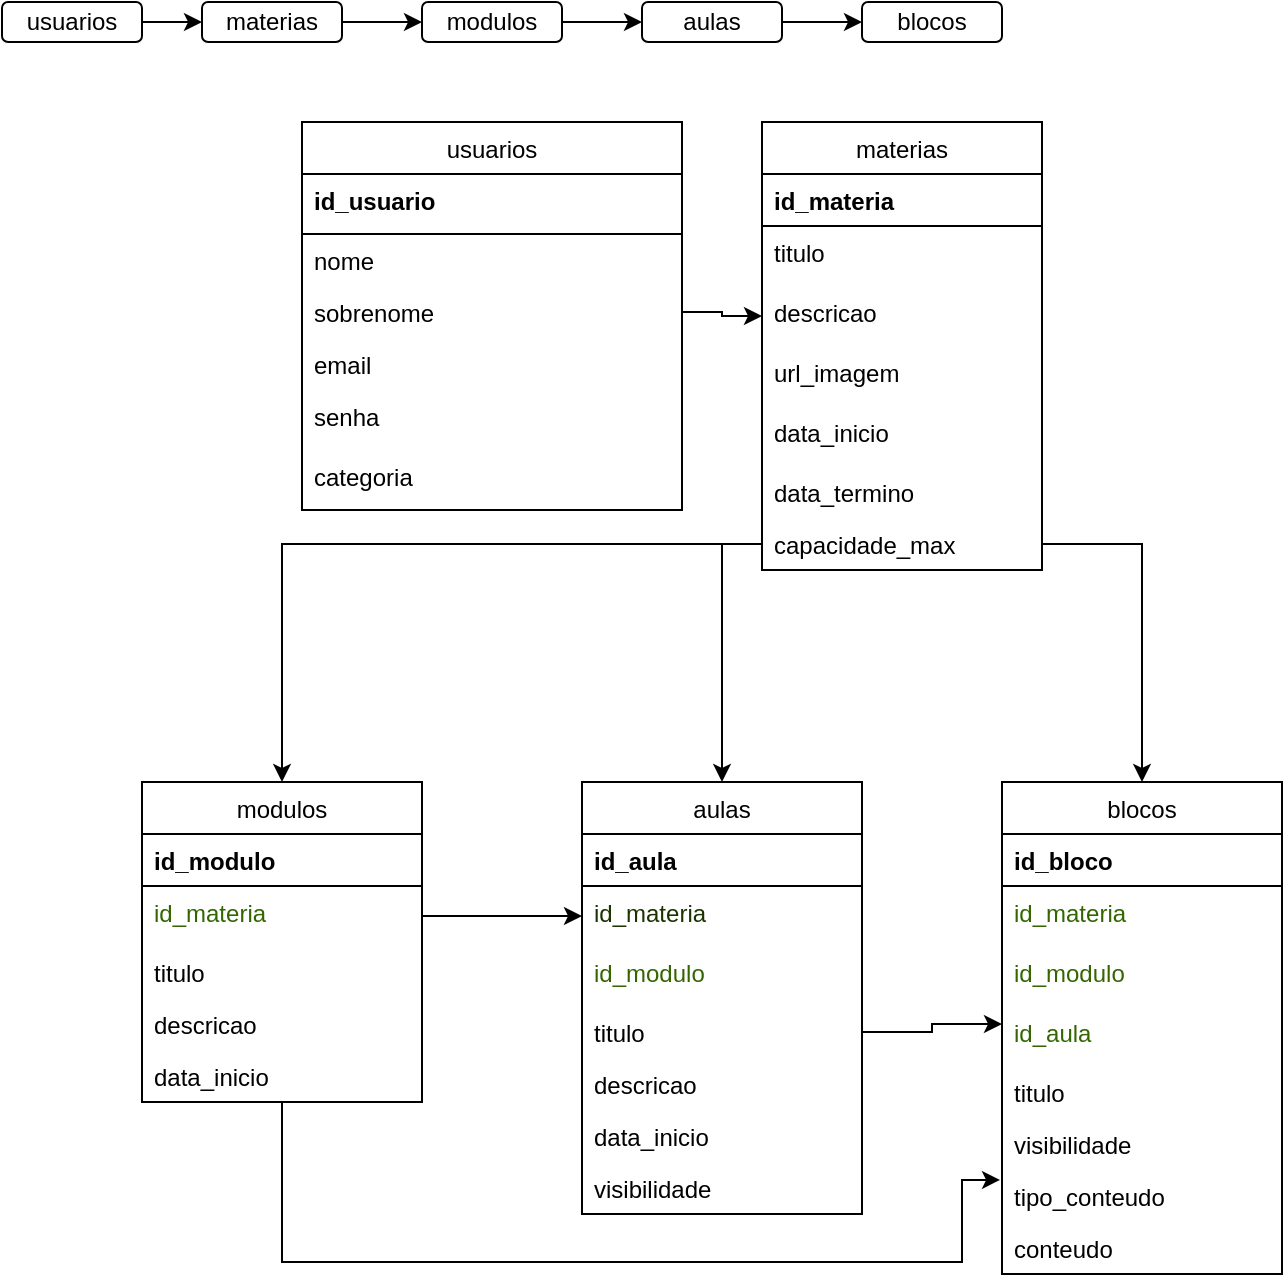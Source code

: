 <mxfile version="14.9.6" type="github"><diagram id="UdOBZ2vkwF9WrvPNO6CP" name="Page-1"><mxGraphModel dx="812" dy="597" grid="1" gridSize="10" guides="1" tooltips="1" connect="1" arrows="1" fold="1" page="1" pageScale="1" pageWidth="827" pageHeight="1169" math="0" shadow="0"><root><mxCell id="0"/><mxCell id="1" parent="0"/><mxCell id="55AIFpmJm6nCBOS_lkBT-17" value="usuarios" style="swimlane;fontStyle=0;childLayout=stackLayout;horizontal=1;startSize=26;horizontalStack=0;resizeParent=1;resizeParentMax=0;resizeLast=0;collapsible=1;marginBottom=0;flipH=0;flipV=0;direction=east;" vertex="1" parent="1"><mxGeometry x="170" y="120" width="190" height="194" as="geometry"><mxRectangle x="20" y="220" width="80" height="26" as="alternateBounds"/></mxGeometry></mxCell><mxCell id="55AIFpmJm6nCBOS_lkBT-41" value="id_usuario" style="text;fillColor=none;spacingLeft=4;spacingRight=4;overflow=hidden;rotatable=0;points=[[0,0.5],[1,0.5]];portConstraint=eastwest;fontSize=12;rounded=0;fontStyle=1;strokeColor=#000000;" vertex="1" parent="55AIFpmJm6nCBOS_lkBT-17"><mxGeometry y="26" width="190" height="30" as="geometry"/></mxCell><mxCell id="55AIFpmJm6nCBOS_lkBT-18" value="nome" style="text;strokeColor=none;fillColor=none;align=left;verticalAlign=top;spacingLeft=4;spacingRight=4;overflow=hidden;rotatable=0;points=[[0,0.5],[1,0.5]];portConstraint=eastwest;" vertex="1" parent="55AIFpmJm6nCBOS_lkBT-17"><mxGeometry y="56" width="190" height="26" as="geometry"/></mxCell><mxCell id="55AIFpmJm6nCBOS_lkBT-19" value="sobrenome" style="text;strokeColor=none;fillColor=none;align=left;verticalAlign=top;spacingLeft=4;spacingRight=4;overflow=hidden;rotatable=0;points=[[0,0.5],[1,0.5]];portConstraint=eastwest;" vertex="1" parent="55AIFpmJm6nCBOS_lkBT-17"><mxGeometry y="82" width="190" height="26" as="geometry"/></mxCell><mxCell id="55AIFpmJm6nCBOS_lkBT-20" value="email" style="text;align=left;verticalAlign=top;spacingLeft=4;spacingRight=4;overflow=hidden;rotatable=0;points=[[0,0.5],[1,0.5]];portConstraint=eastwest;rounded=0;" vertex="1" parent="55AIFpmJm6nCBOS_lkBT-17"><mxGeometry y="108" width="190" height="26" as="geometry"/></mxCell><mxCell id="55AIFpmJm6nCBOS_lkBT-39" value="senha" style="text;strokeColor=none;fillColor=none;spacingLeft=4;spacingRight=4;overflow=hidden;rotatable=0;points=[[0,0.5],[1,0.5]];portConstraint=eastwest;fontSize=12;rounded=0;" vertex="1" parent="55AIFpmJm6nCBOS_lkBT-17"><mxGeometry y="134" width="190" height="30" as="geometry"/></mxCell><mxCell id="55AIFpmJm6nCBOS_lkBT-40" value="categoria" style="text;strokeColor=none;fillColor=none;spacingLeft=4;spacingRight=4;overflow=hidden;rotatable=0;points=[[0,0.5],[1,0.5]];portConstraint=eastwest;fontSize=12;rounded=0;" vertex="1" parent="55AIFpmJm6nCBOS_lkBT-17"><mxGeometry y="164" width="190" height="30" as="geometry"/></mxCell><mxCell id="55AIFpmJm6nCBOS_lkBT-5" style="edgeStyle=orthogonalEdgeStyle;rounded=0;orthogonalLoop=1;jettySize=auto;html=1;entryX=0;entryY=0.5;entryDx=0;entryDy=0;" edge="1" parent="1" source="55AIFpmJm6nCBOS_lkBT-1" target="55AIFpmJm6nCBOS_lkBT-3"><mxGeometry relative="1" as="geometry"/></mxCell><mxCell id="55AIFpmJm6nCBOS_lkBT-1" value="usuarios" style="rounded=1;whiteSpace=wrap;html=1;" vertex="1" parent="1"><mxGeometry x="20" y="60" width="70" height="20" as="geometry"/></mxCell><mxCell id="55AIFpmJm6nCBOS_lkBT-6" style="edgeStyle=orthogonalEdgeStyle;rounded=0;orthogonalLoop=1;jettySize=auto;html=1;entryX=0;entryY=0.5;entryDx=0;entryDy=0;" edge="1" parent="1" source="55AIFpmJm6nCBOS_lkBT-3" target="55AIFpmJm6nCBOS_lkBT-4"><mxGeometry relative="1" as="geometry"/></mxCell><mxCell id="55AIFpmJm6nCBOS_lkBT-3" value="materias" style="rounded=1;whiteSpace=wrap;html=1;" vertex="1" parent="1"><mxGeometry x="120" y="60" width="70" height="20" as="geometry"/></mxCell><mxCell id="55AIFpmJm6nCBOS_lkBT-10" style="edgeStyle=orthogonalEdgeStyle;rounded=0;orthogonalLoop=1;jettySize=auto;html=1;" edge="1" parent="1" source="55AIFpmJm6nCBOS_lkBT-4" target="55AIFpmJm6nCBOS_lkBT-9"><mxGeometry relative="1" as="geometry"/></mxCell><mxCell id="55AIFpmJm6nCBOS_lkBT-4" value="modulos" style="rounded=1;whiteSpace=wrap;html=1;" vertex="1" parent="1"><mxGeometry x="230" y="60" width="70" height="20" as="geometry"/></mxCell><mxCell id="55AIFpmJm6nCBOS_lkBT-16" style="edgeStyle=orthogonalEdgeStyle;rounded=0;orthogonalLoop=1;jettySize=auto;html=1;" edge="1" parent="1" source="55AIFpmJm6nCBOS_lkBT-9" target="55AIFpmJm6nCBOS_lkBT-12"><mxGeometry relative="1" as="geometry"/></mxCell><mxCell id="55AIFpmJm6nCBOS_lkBT-9" value="aulas" style="rounded=1;whiteSpace=wrap;html=1;" vertex="1" parent="1"><mxGeometry x="340" y="60" width="70" height="20" as="geometry"/></mxCell><mxCell id="55AIFpmJm6nCBOS_lkBT-12" value="blocos" style="rounded=1;whiteSpace=wrap;html=1;" vertex="1" parent="1"><mxGeometry x="450" y="60" width="70" height="20" as="geometry"/></mxCell><mxCell id="55AIFpmJm6nCBOS_lkBT-21" value="materias" style="swimlane;fontStyle=0;childLayout=stackLayout;horizontal=1;startSize=26;horizontalStack=0;resizeParent=1;resizeParentMax=0;resizeLast=0;collapsible=1;marginBottom=0;" vertex="1" parent="1"><mxGeometry x="400" y="120" width="140" height="224" as="geometry"/></mxCell><mxCell id="55AIFpmJm6nCBOS_lkBT-22" value="id_materia" style="text;fillColor=none;align=left;verticalAlign=top;spacingLeft=4;spacingRight=4;overflow=hidden;rotatable=0;points=[[0,0.5],[1,0.5]];portConstraint=eastwest;strokeColor=#000000;fontStyle=1" vertex="1" parent="55AIFpmJm6nCBOS_lkBT-21"><mxGeometry y="26" width="140" height="26" as="geometry"/></mxCell><mxCell id="55AIFpmJm6nCBOS_lkBT-42" value="titulo" style="text;strokeColor=none;fillColor=none;spacingLeft=4;spacingRight=4;overflow=hidden;rotatable=0;points=[[0,0.5],[1,0.5]];portConstraint=eastwest;fontSize=12;rounded=0;" vertex="1" parent="55AIFpmJm6nCBOS_lkBT-21"><mxGeometry y="52" width="140" height="30" as="geometry"/></mxCell><mxCell id="55AIFpmJm6nCBOS_lkBT-45" value="descricao" style="text;strokeColor=none;fillColor=none;spacingLeft=4;spacingRight=4;overflow=hidden;rotatable=0;points=[[0,0.5],[1,0.5]];portConstraint=eastwest;fontSize=12;rounded=0;" vertex="1" parent="55AIFpmJm6nCBOS_lkBT-21"><mxGeometry y="82" width="140" height="30" as="geometry"/></mxCell><mxCell id="55AIFpmJm6nCBOS_lkBT-46" value="url_imagem" style="text;strokeColor=none;fillColor=none;spacingLeft=4;spacingRight=4;overflow=hidden;rotatable=0;points=[[0,0.5],[1,0.5]];portConstraint=eastwest;fontSize=12;rounded=0;" vertex="1" parent="55AIFpmJm6nCBOS_lkBT-21"><mxGeometry y="112" width="140" height="30" as="geometry"/></mxCell><mxCell id="55AIFpmJm6nCBOS_lkBT-43" value="data_inicio" style="text;strokeColor=none;fillColor=none;spacingLeft=4;spacingRight=4;overflow=hidden;rotatable=0;points=[[0,0.5],[1,0.5]];portConstraint=eastwest;fontSize=12;rounded=0;" vertex="1" parent="55AIFpmJm6nCBOS_lkBT-21"><mxGeometry y="142" width="140" height="30" as="geometry"/></mxCell><mxCell id="55AIFpmJm6nCBOS_lkBT-23" value="data_termino" style="text;strokeColor=none;fillColor=none;align=left;verticalAlign=top;spacingLeft=4;spacingRight=4;overflow=hidden;rotatable=0;points=[[0,0.5],[1,0.5]];portConstraint=eastwest;" vertex="1" parent="55AIFpmJm6nCBOS_lkBT-21"><mxGeometry y="172" width="140" height="26" as="geometry"/></mxCell><mxCell id="55AIFpmJm6nCBOS_lkBT-24" value="capacidade_max" style="text;strokeColor=none;fillColor=none;align=left;verticalAlign=top;spacingLeft=4;spacingRight=4;overflow=hidden;rotatable=0;points=[[0,0.5],[1,0.5]];portConstraint=eastwest;" vertex="1" parent="55AIFpmJm6nCBOS_lkBT-21"><mxGeometry y="198" width="140" height="26" as="geometry"/></mxCell><mxCell id="55AIFpmJm6nCBOS_lkBT-25" value="blocos" style="swimlane;fontStyle=0;childLayout=stackLayout;horizontal=1;startSize=26;horizontalStack=0;resizeParent=1;resizeParentMax=0;resizeLast=0;collapsible=1;marginBottom=0;" vertex="1" parent="1"><mxGeometry x="520" y="450" width="140" height="246" as="geometry"/></mxCell><mxCell id="55AIFpmJm6nCBOS_lkBT-26" value="id_bloco" style="text;fillColor=none;align=left;verticalAlign=top;spacingLeft=4;spacingRight=4;overflow=hidden;rotatable=0;points=[[0,0.5],[1,0.5]];portConstraint=eastwest;fontStyle=1;strokeColor=#000000;" vertex="1" parent="55AIFpmJm6nCBOS_lkBT-25"><mxGeometry y="26" width="140" height="26" as="geometry"/></mxCell><mxCell id="55AIFpmJm6nCBOS_lkBT-71" value="id_materia" style="text;strokeColor=none;fillColor=none;spacingLeft=4;spacingRight=4;overflow=hidden;rotatable=0;points=[[0,0.5],[1,0.5]];portConstraint=eastwest;fontSize=12;rounded=0;fontColor=#336600;" vertex="1" parent="55AIFpmJm6nCBOS_lkBT-25"><mxGeometry y="52" width="140" height="30" as="geometry"/></mxCell><mxCell id="55AIFpmJm6nCBOS_lkBT-65" value="id_modulo" style="text;strokeColor=none;fillColor=none;spacingLeft=4;spacingRight=4;overflow=hidden;rotatable=0;points=[[0,0.5],[1,0.5]];portConstraint=eastwest;fontSize=12;rounded=0;fontColor=#336600;" vertex="1" parent="55AIFpmJm6nCBOS_lkBT-25"><mxGeometry y="82" width="140" height="30" as="geometry"/></mxCell><mxCell id="55AIFpmJm6nCBOS_lkBT-59" value="id_aula" style="text;strokeColor=none;fillColor=none;spacingLeft=4;spacingRight=4;overflow=hidden;rotatable=0;points=[[0,0.5],[1,0.5]];portConstraint=eastwest;fontSize=12;rounded=0;fontColor=#336600;" vertex="1" parent="55AIFpmJm6nCBOS_lkBT-25"><mxGeometry y="112" width="140" height="30" as="geometry"/></mxCell><mxCell id="55AIFpmJm6nCBOS_lkBT-54" value="titulo" style="text;strokeColor=none;fillColor=none;align=left;verticalAlign=top;spacingLeft=4;spacingRight=4;overflow=hidden;rotatable=0;points=[[0,0.5],[1,0.5]];portConstraint=eastwest;" vertex="1" parent="55AIFpmJm6nCBOS_lkBT-25"><mxGeometry y="142" width="140" height="26" as="geometry"/></mxCell><mxCell id="55AIFpmJm6nCBOS_lkBT-27" value="visibilidade" style="text;strokeColor=none;fillColor=none;align=left;verticalAlign=top;spacingLeft=4;spacingRight=4;overflow=hidden;rotatable=0;points=[[0,0.5],[1,0.5]];portConstraint=eastwest;" vertex="1" parent="55AIFpmJm6nCBOS_lkBT-25"><mxGeometry y="168" width="140" height="26" as="geometry"/></mxCell><mxCell id="55AIFpmJm6nCBOS_lkBT-53" value="tipo_conteudo" style="text;strokeColor=none;fillColor=none;align=left;verticalAlign=top;spacingLeft=4;spacingRight=4;overflow=hidden;rotatable=0;points=[[0,0.5],[1,0.5]];portConstraint=eastwest;" vertex="1" parent="55AIFpmJm6nCBOS_lkBT-25"><mxGeometry y="194" width="140" height="26" as="geometry"/></mxCell><mxCell id="55AIFpmJm6nCBOS_lkBT-28" value="conteudo" style="text;strokeColor=none;fillColor=none;align=left;verticalAlign=top;spacingLeft=4;spacingRight=4;overflow=hidden;rotatable=0;points=[[0,0.5],[1,0.5]];portConstraint=eastwest;" vertex="1" parent="55AIFpmJm6nCBOS_lkBT-25"><mxGeometry y="220" width="140" height="26" as="geometry"/></mxCell><mxCell id="55AIFpmJm6nCBOS_lkBT-29" value="aulas" style="swimlane;fontStyle=0;childLayout=stackLayout;horizontal=1;startSize=26;horizontalStack=0;resizeParent=1;resizeParentMax=0;resizeLast=0;collapsible=1;marginBottom=0;" vertex="1" parent="1"><mxGeometry x="310" y="450" width="140" height="216" as="geometry"/></mxCell><mxCell id="55AIFpmJm6nCBOS_lkBT-30" value="id_aula" style="text;fillColor=none;align=left;verticalAlign=top;spacingLeft=4;spacingRight=4;overflow=hidden;rotatable=0;points=[[0,0.5],[1,0.5]];portConstraint=eastwest;strokeColor=#000000;fontStyle=1" vertex="1" parent="55AIFpmJm6nCBOS_lkBT-29"><mxGeometry y="26" width="140" height="26" as="geometry"/></mxCell><mxCell id="55AIFpmJm6nCBOS_lkBT-58" value="id_materia" style="text;strokeColor=none;fillColor=none;spacingLeft=4;spacingRight=4;overflow=hidden;rotatable=0;points=[[0,0.5],[1,0.5]];portConstraint=eastwest;fontSize=12;rounded=0;fontColor=#1A3300;" vertex="1" parent="55AIFpmJm6nCBOS_lkBT-29"><mxGeometry y="52" width="140" height="30" as="geometry"/></mxCell><mxCell id="55AIFpmJm6nCBOS_lkBT-70" value="id_modulo" style="text;strokeColor=none;fillColor=none;spacingLeft=4;spacingRight=4;overflow=hidden;rotatable=0;points=[[0,0.5],[1,0.5]];portConstraint=eastwest;fontSize=12;rounded=0;fontColor=#336600;" vertex="1" parent="55AIFpmJm6nCBOS_lkBT-29"><mxGeometry y="82" width="140" height="30" as="geometry"/></mxCell><mxCell id="55AIFpmJm6nCBOS_lkBT-31" value="titulo" style="text;strokeColor=none;fillColor=none;align=left;verticalAlign=top;spacingLeft=4;spacingRight=4;overflow=hidden;rotatable=0;points=[[0,0.5],[1,0.5]];portConstraint=eastwest;" vertex="1" parent="55AIFpmJm6nCBOS_lkBT-29"><mxGeometry y="112" width="140" height="26" as="geometry"/></mxCell><mxCell id="55AIFpmJm6nCBOS_lkBT-52" value="descricao" style="text;strokeColor=none;fillColor=none;align=left;verticalAlign=top;spacingLeft=4;spacingRight=4;overflow=hidden;rotatable=0;points=[[0,0.5],[1,0.5]];portConstraint=eastwest;" vertex="1" parent="55AIFpmJm6nCBOS_lkBT-29"><mxGeometry y="138" width="140" height="26" as="geometry"/></mxCell><mxCell id="55AIFpmJm6nCBOS_lkBT-51" value="data_inicio" style="text;strokeColor=none;fillColor=none;align=left;verticalAlign=top;spacingLeft=4;spacingRight=4;overflow=hidden;rotatable=0;points=[[0,0.5],[1,0.5]];portConstraint=eastwest;" vertex="1" parent="55AIFpmJm6nCBOS_lkBT-29"><mxGeometry y="164" width="140" height="26" as="geometry"/></mxCell><mxCell id="55AIFpmJm6nCBOS_lkBT-32" value="visibilidade" style="text;strokeColor=none;fillColor=none;align=left;verticalAlign=top;spacingLeft=4;spacingRight=4;overflow=hidden;rotatable=0;points=[[0,0.5],[1,0.5]];portConstraint=eastwest;" vertex="1" parent="55AIFpmJm6nCBOS_lkBT-29"><mxGeometry y="190" width="140" height="26" as="geometry"/></mxCell><mxCell id="55AIFpmJm6nCBOS_lkBT-33" value="modulos" style="swimlane;fontStyle=0;childLayout=stackLayout;horizontal=1;startSize=26;horizontalStack=0;resizeParent=1;resizeParentMax=0;resizeLast=0;collapsible=1;marginBottom=0;" vertex="1" parent="1"><mxGeometry x="90" y="450" width="140" height="160" as="geometry"/></mxCell><mxCell id="55AIFpmJm6nCBOS_lkBT-34" value="id_modulo" style="text;fillColor=none;align=left;verticalAlign=top;spacingLeft=4;spacingRight=4;overflow=hidden;rotatable=0;points=[[0,0.5],[1,0.5]];portConstraint=eastwest;fontStyle=1;strokeColor=#000000;" vertex="1" parent="55AIFpmJm6nCBOS_lkBT-33"><mxGeometry y="26" width="140" height="26" as="geometry"/></mxCell><mxCell id="55AIFpmJm6nCBOS_lkBT-57" value="id_materia" style="text;strokeColor=none;fillColor=none;spacingLeft=4;spacingRight=4;overflow=hidden;rotatable=0;points=[[0,0.5],[1,0.5]];portConstraint=eastwest;fontSize=12;rounded=0;fontColor=#336600;" vertex="1" parent="55AIFpmJm6nCBOS_lkBT-33"><mxGeometry y="52" width="140" height="30" as="geometry"/></mxCell><mxCell id="55AIFpmJm6nCBOS_lkBT-49" value="titulo" style="text;strokeColor=none;fillColor=none;align=left;verticalAlign=top;spacingLeft=4;spacingRight=4;overflow=hidden;rotatable=0;points=[[0,0.5],[1,0.5]];portConstraint=eastwest;" vertex="1" parent="55AIFpmJm6nCBOS_lkBT-33"><mxGeometry y="82" width="140" height="26" as="geometry"/></mxCell><mxCell id="55AIFpmJm6nCBOS_lkBT-35" value="descricao" style="text;strokeColor=none;fillColor=none;align=left;verticalAlign=top;spacingLeft=4;spacingRight=4;overflow=hidden;rotatable=0;points=[[0,0.5],[1,0.5]];portConstraint=eastwest;" vertex="1" parent="55AIFpmJm6nCBOS_lkBT-33"><mxGeometry y="108" width="140" height="26" as="geometry"/></mxCell><mxCell id="55AIFpmJm6nCBOS_lkBT-36" value="data_inicio" style="text;strokeColor=none;fillColor=none;align=left;verticalAlign=top;spacingLeft=4;spacingRight=4;overflow=hidden;rotatable=0;points=[[0,0.5],[1,0.5]];portConstraint=eastwest;" vertex="1" parent="55AIFpmJm6nCBOS_lkBT-33"><mxGeometry y="134" width="140" height="26" as="geometry"/></mxCell><mxCell id="55AIFpmJm6nCBOS_lkBT-56" style="edgeStyle=orthogonalEdgeStyle;rounded=0;orthogonalLoop=1;jettySize=auto;html=1;entryX=0;entryY=0.5;entryDx=0;entryDy=0;" edge="1" parent="1" source="55AIFpmJm6nCBOS_lkBT-19" target="55AIFpmJm6nCBOS_lkBT-45"><mxGeometry relative="1" as="geometry"/></mxCell><mxCell id="55AIFpmJm6nCBOS_lkBT-61" style="edgeStyle=orthogonalEdgeStyle;rounded=0;orthogonalLoop=1;jettySize=auto;html=1;entryX=0.5;entryY=0;entryDx=0;entryDy=0;" edge="1" parent="1" source="55AIFpmJm6nCBOS_lkBT-24" target="55AIFpmJm6nCBOS_lkBT-25"><mxGeometry relative="1" as="geometry"/></mxCell><mxCell id="55AIFpmJm6nCBOS_lkBT-62" style="edgeStyle=orthogonalEdgeStyle;rounded=0;orthogonalLoop=1;jettySize=auto;html=1;entryX=-0.007;entryY=1.192;entryDx=0;entryDy=0;entryPerimeter=0;" edge="1" parent="1" source="55AIFpmJm6nCBOS_lkBT-36" target="55AIFpmJm6nCBOS_lkBT-27"><mxGeometry relative="1" as="geometry"><mxPoint x="500" y="601" as="targetPoint"/><Array as="points"><mxPoint x="160" y="690"/><mxPoint x="500" y="690"/><mxPoint x="500" y="649"/></Array></mxGeometry></mxCell><mxCell id="55AIFpmJm6nCBOS_lkBT-66" style="edgeStyle=orthogonalEdgeStyle;rounded=0;orthogonalLoop=1;jettySize=auto;html=1;exitX=0;exitY=0.5;exitDx=0;exitDy=0;" edge="1" parent="1" source="55AIFpmJm6nCBOS_lkBT-24" target="55AIFpmJm6nCBOS_lkBT-33"><mxGeometry relative="1" as="geometry"/></mxCell><mxCell id="55AIFpmJm6nCBOS_lkBT-67" style="edgeStyle=orthogonalEdgeStyle;rounded=0;orthogonalLoop=1;jettySize=auto;html=1;" edge="1" parent="1" source="55AIFpmJm6nCBOS_lkBT-24" target="55AIFpmJm6nCBOS_lkBT-29"><mxGeometry relative="1" as="geometry"/></mxCell><mxCell id="55AIFpmJm6nCBOS_lkBT-68" style="edgeStyle=orthogonalEdgeStyle;rounded=0;orthogonalLoop=1;jettySize=auto;html=1;exitX=1;exitY=0.5;exitDx=0;exitDy=0;entryX=0;entryY=0.3;entryDx=0;entryDy=0;entryPerimeter=0;" edge="1" parent="1" source="55AIFpmJm6nCBOS_lkBT-31" target="55AIFpmJm6nCBOS_lkBT-59"><mxGeometry relative="1" as="geometry"/></mxCell><mxCell id="55AIFpmJm6nCBOS_lkBT-69" style="edgeStyle=orthogonalEdgeStyle;rounded=0;orthogonalLoop=1;jettySize=auto;html=1;exitX=1;exitY=0.5;exitDx=0;exitDy=0;entryX=0;entryY=0.5;entryDx=0;entryDy=0;" edge="1" parent="1" source="55AIFpmJm6nCBOS_lkBT-57" target="55AIFpmJm6nCBOS_lkBT-58"><mxGeometry relative="1" as="geometry"/></mxCell></root></mxGraphModel></diagram></mxfile>
